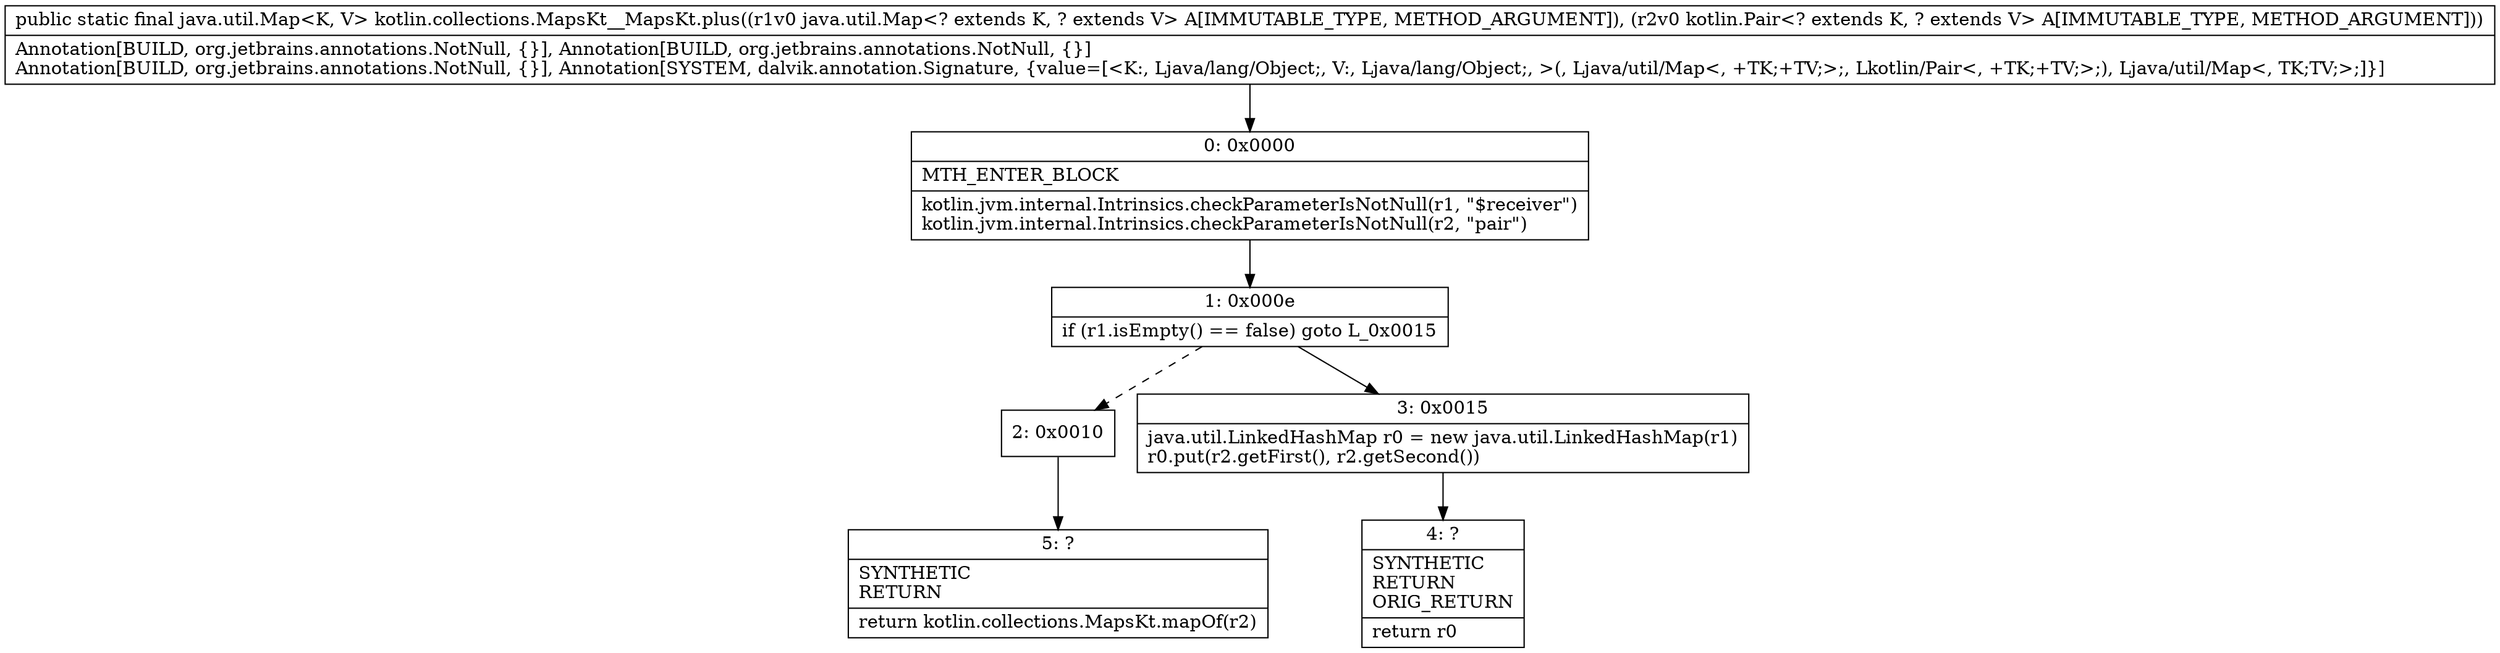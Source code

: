 digraph "CFG forkotlin.collections.MapsKt__MapsKt.plus(Ljava\/util\/Map;Lkotlin\/Pair;)Ljava\/util\/Map;" {
Node_0 [shape=record,label="{0\:\ 0x0000|MTH_ENTER_BLOCK\l|kotlin.jvm.internal.Intrinsics.checkParameterIsNotNull(r1, \"$receiver\")\lkotlin.jvm.internal.Intrinsics.checkParameterIsNotNull(r2, \"pair\")\l}"];
Node_1 [shape=record,label="{1\:\ 0x000e|if (r1.isEmpty() == false) goto L_0x0015\l}"];
Node_2 [shape=record,label="{2\:\ 0x0010}"];
Node_3 [shape=record,label="{3\:\ 0x0015|java.util.LinkedHashMap r0 = new java.util.LinkedHashMap(r1)\lr0.put(r2.getFirst(), r2.getSecond())\l}"];
Node_4 [shape=record,label="{4\:\ ?|SYNTHETIC\lRETURN\lORIG_RETURN\l|return r0\l}"];
Node_5 [shape=record,label="{5\:\ ?|SYNTHETIC\lRETURN\l|return kotlin.collections.MapsKt.mapOf(r2)\l}"];
MethodNode[shape=record,label="{public static final java.util.Map\<K, V\> kotlin.collections.MapsKt__MapsKt.plus((r1v0 java.util.Map\<? extends K, ? extends V\> A[IMMUTABLE_TYPE, METHOD_ARGUMENT]), (r2v0 kotlin.Pair\<? extends K, ? extends V\> A[IMMUTABLE_TYPE, METHOD_ARGUMENT]))  | Annotation[BUILD, org.jetbrains.annotations.NotNull, \{\}], Annotation[BUILD, org.jetbrains.annotations.NotNull, \{\}]\lAnnotation[BUILD, org.jetbrains.annotations.NotNull, \{\}], Annotation[SYSTEM, dalvik.annotation.Signature, \{value=[\<K:, Ljava\/lang\/Object;, V:, Ljava\/lang\/Object;, \>(, Ljava\/util\/Map\<, +TK;+TV;\>;, Lkotlin\/Pair\<, +TK;+TV;\>;), Ljava\/util\/Map\<, TK;TV;\>;]\}]\l}"];
MethodNode -> Node_0;
Node_0 -> Node_1;
Node_1 -> Node_2[style=dashed];
Node_1 -> Node_3;
Node_2 -> Node_5;
Node_3 -> Node_4;
}

